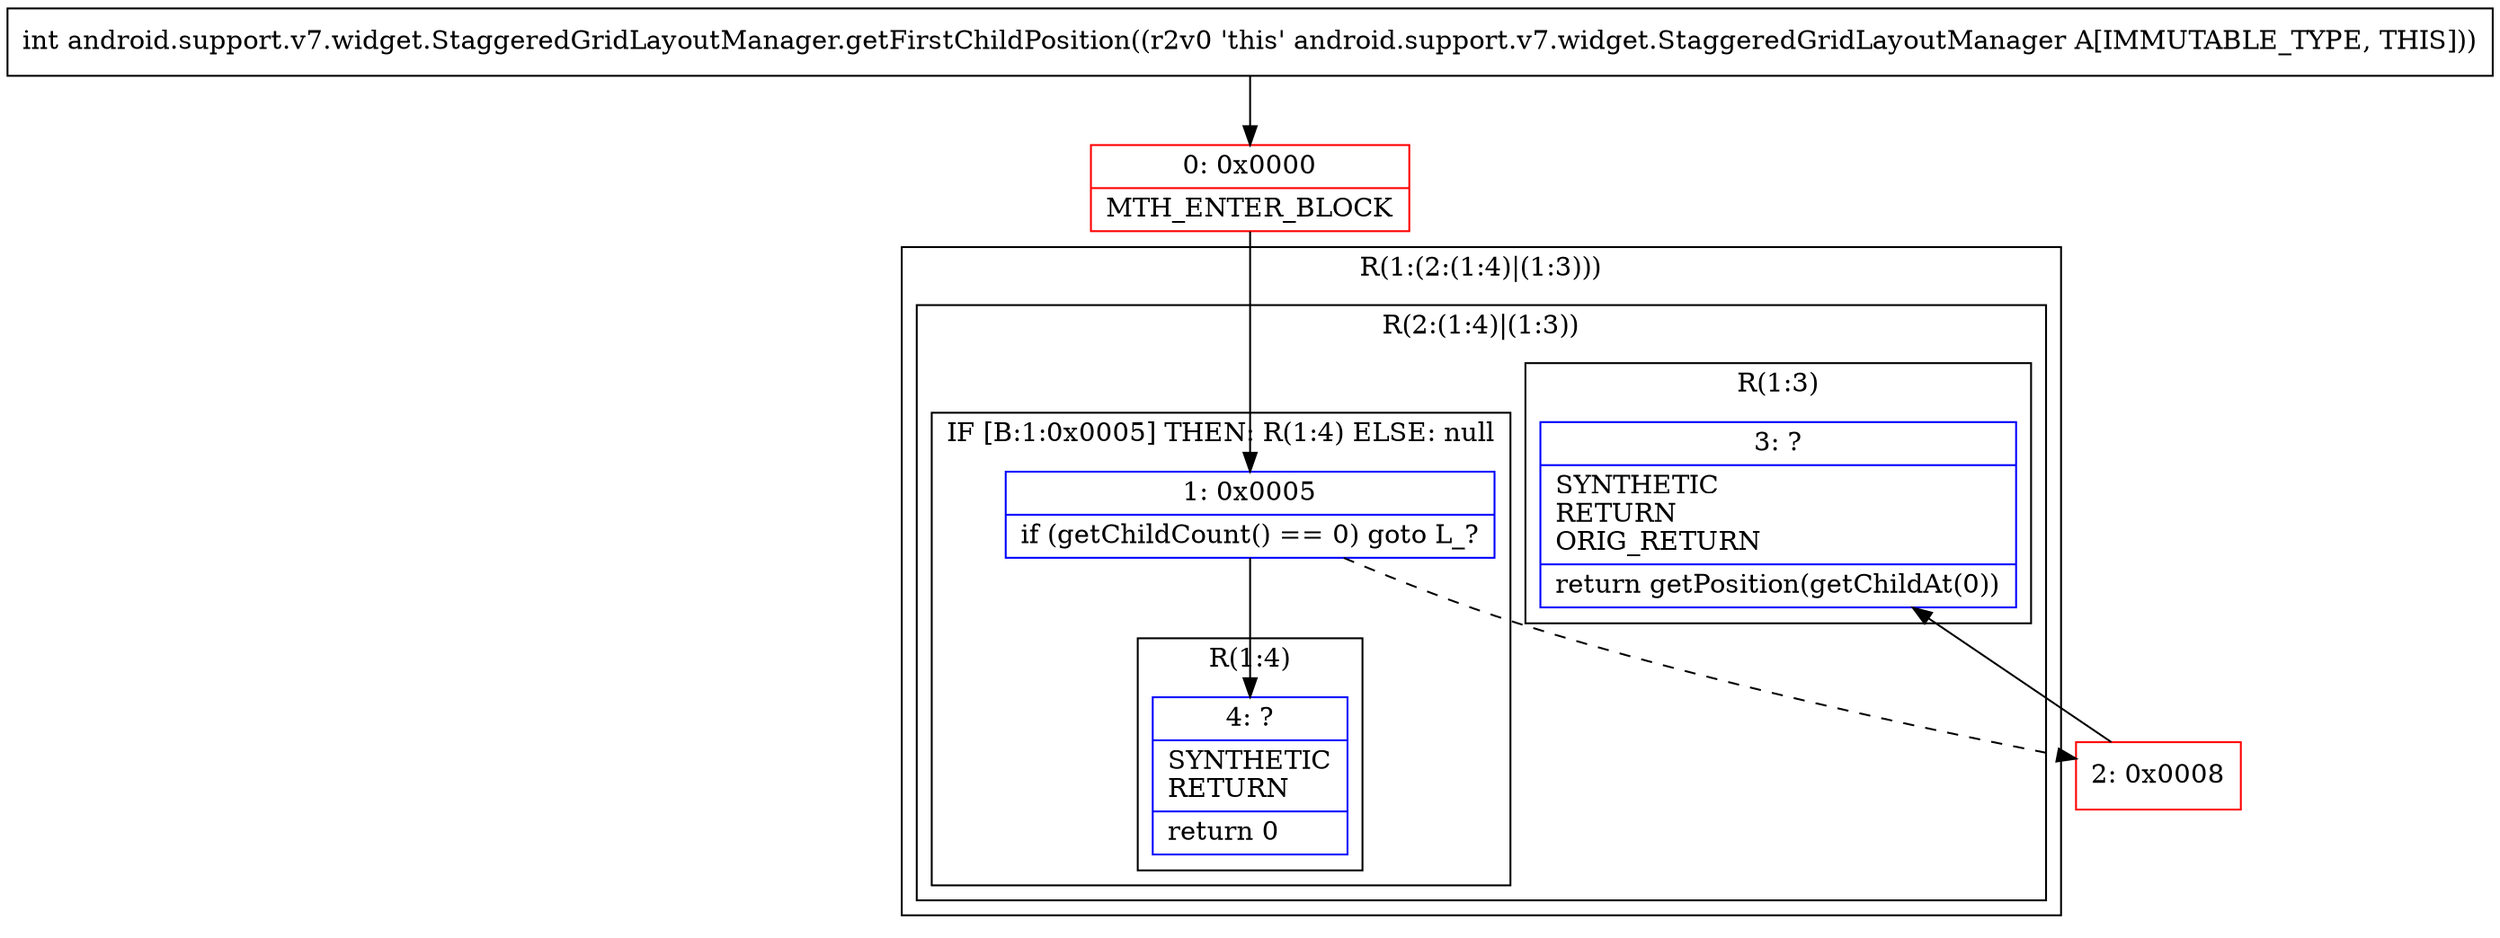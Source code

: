 digraph "CFG forandroid.support.v7.widget.StaggeredGridLayoutManager.getFirstChildPosition()I" {
subgraph cluster_Region_1012135643 {
label = "R(1:(2:(1:4)|(1:3)))";
node [shape=record,color=blue];
subgraph cluster_Region_270336981 {
label = "R(2:(1:4)|(1:3))";
node [shape=record,color=blue];
subgraph cluster_IfRegion_1842374847 {
label = "IF [B:1:0x0005] THEN: R(1:4) ELSE: null";
node [shape=record,color=blue];
Node_1 [shape=record,label="{1\:\ 0x0005|if (getChildCount() == 0) goto L_?\l}"];
subgraph cluster_Region_904686638 {
label = "R(1:4)";
node [shape=record,color=blue];
Node_4 [shape=record,label="{4\:\ ?|SYNTHETIC\lRETURN\l|return 0\l}"];
}
}
subgraph cluster_Region_371896678 {
label = "R(1:3)";
node [shape=record,color=blue];
Node_3 [shape=record,label="{3\:\ ?|SYNTHETIC\lRETURN\lORIG_RETURN\l|return getPosition(getChildAt(0))\l}"];
}
}
}
Node_0 [shape=record,color=red,label="{0\:\ 0x0000|MTH_ENTER_BLOCK\l}"];
Node_2 [shape=record,color=red,label="{2\:\ 0x0008}"];
MethodNode[shape=record,label="{int android.support.v7.widget.StaggeredGridLayoutManager.getFirstChildPosition((r2v0 'this' android.support.v7.widget.StaggeredGridLayoutManager A[IMMUTABLE_TYPE, THIS])) }"];
MethodNode -> Node_0;
Node_1 -> Node_2[style=dashed];
Node_1 -> Node_4;
Node_0 -> Node_1;
Node_2 -> Node_3;
}

